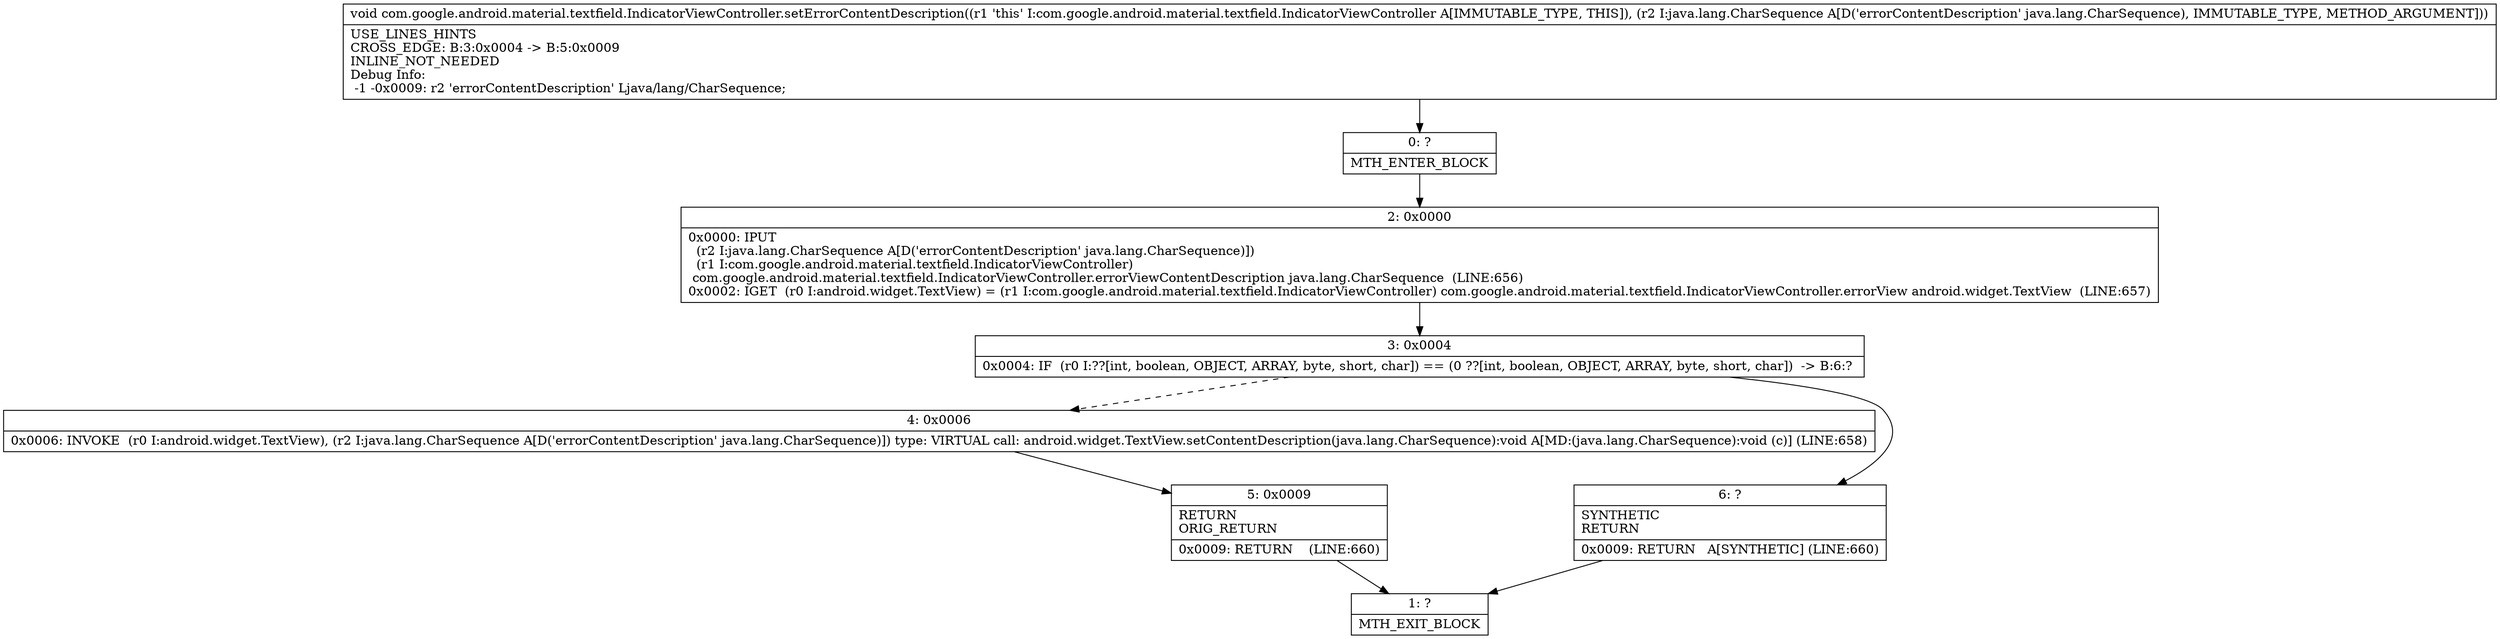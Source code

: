 digraph "CFG forcom.google.android.material.textfield.IndicatorViewController.setErrorContentDescription(Ljava\/lang\/CharSequence;)V" {
Node_0 [shape=record,label="{0\:\ ?|MTH_ENTER_BLOCK\l}"];
Node_2 [shape=record,label="{2\:\ 0x0000|0x0000: IPUT  \l  (r2 I:java.lang.CharSequence A[D('errorContentDescription' java.lang.CharSequence)])\l  (r1 I:com.google.android.material.textfield.IndicatorViewController)\l com.google.android.material.textfield.IndicatorViewController.errorViewContentDescription java.lang.CharSequence  (LINE:656)\l0x0002: IGET  (r0 I:android.widget.TextView) = (r1 I:com.google.android.material.textfield.IndicatorViewController) com.google.android.material.textfield.IndicatorViewController.errorView android.widget.TextView  (LINE:657)\l}"];
Node_3 [shape=record,label="{3\:\ 0x0004|0x0004: IF  (r0 I:??[int, boolean, OBJECT, ARRAY, byte, short, char]) == (0 ??[int, boolean, OBJECT, ARRAY, byte, short, char])  \-\> B:6:? \l}"];
Node_4 [shape=record,label="{4\:\ 0x0006|0x0006: INVOKE  (r0 I:android.widget.TextView), (r2 I:java.lang.CharSequence A[D('errorContentDescription' java.lang.CharSequence)]) type: VIRTUAL call: android.widget.TextView.setContentDescription(java.lang.CharSequence):void A[MD:(java.lang.CharSequence):void (c)] (LINE:658)\l}"];
Node_5 [shape=record,label="{5\:\ 0x0009|RETURN\lORIG_RETURN\l|0x0009: RETURN    (LINE:660)\l}"];
Node_1 [shape=record,label="{1\:\ ?|MTH_EXIT_BLOCK\l}"];
Node_6 [shape=record,label="{6\:\ ?|SYNTHETIC\lRETURN\l|0x0009: RETURN   A[SYNTHETIC] (LINE:660)\l}"];
MethodNode[shape=record,label="{void com.google.android.material.textfield.IndicatorViewController.setErrorContentDescription((r1 'this' I:com.google.android.material.textfield.IndicatorViewController A[IMMUTABLE_TYPE, THIS]), (r2 I:java.lang.CharSequence A[D('errorContentDescription' java.lang.CharSequence), IMMUTABLE_TYPE, METHOD_ARGUMENT]))  | USE_LINES_HINTS\lCROSS_EDGE: B:3:0x0004 \-\> B:5:0x0009\lINLINE_NOT_NEEDED\lDebug Info:\l  \-1 \-0x0009: r2 'errorContentDescription' Ljava\/lang\/CharSequence;\l}"];
MethodNode -> Node_0;Node_0 -> Node_2;
Node_2 -> Node_3;
Node_3 -> Node_4[style=dashed];
Node_3 -> Node_6;
Node_4 -> Node_5;
Node_5 -> Node_1;
Node_6 -> Node_1;
}

